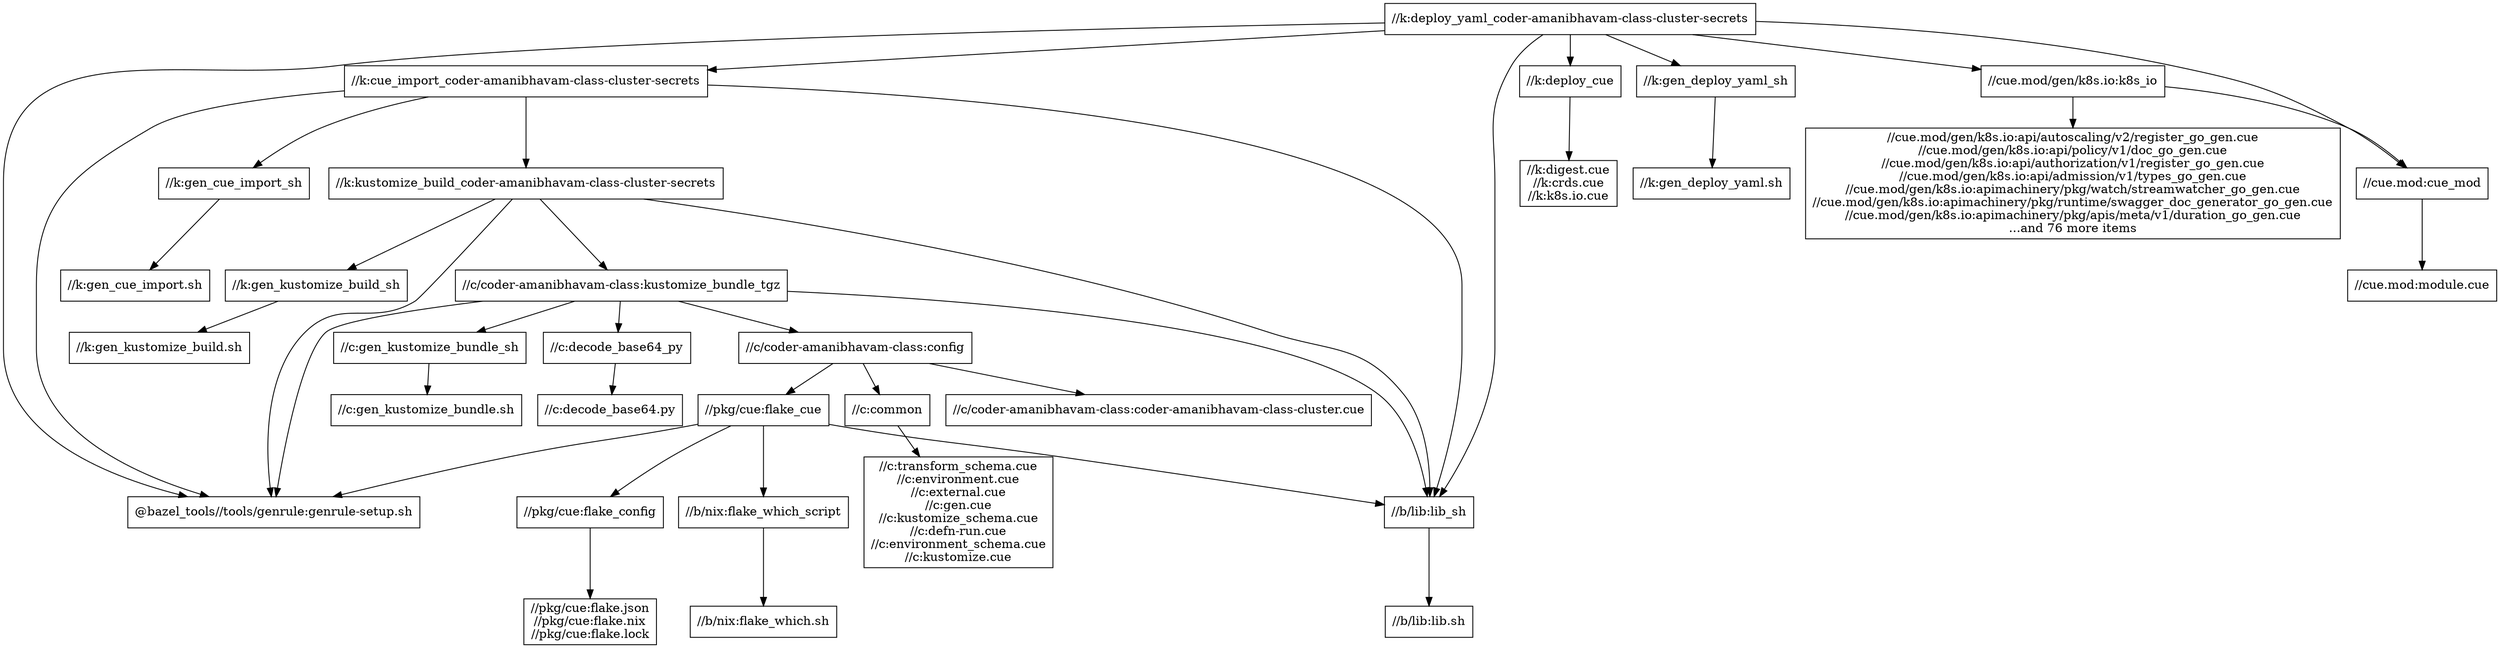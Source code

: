 digraph mygraph {
  node [shape=box];
  "//k:deploy_yaml_coder-amanibhavam-class-cluster-secrets"
  "//k:deploy_yaml_coder-amanibhavam-class-cluster-secrets" -> "//k:cue_import_coder-amanibhavam-class-cluster-secrets"
  "//k:deploy_yaml_coder-amanibhavam-class-cluster-secrets" -> "//k:deploy_cue"
  "//k:deploy_yaml_coder-amanibhavam-class-cluster-secrets" -> "//k:gen_deploy_yaml_sh"
  "//k:deploy_yaml_coder-amanibhavam-class-cluster-secrets" -> "//cue.mod:cue_mod"
  "//k:deploy_yaml_coder-amanibhavam-class-cluster-secrets" -> "//cue.mod/gen/k8s.io:k8s_io"
  "//k:deploy_yaml_coder-amanibhavam-class-cluster-secrets" -> "//b/lib:lib_sh"
  "//k:deploy_yaml_coder-amanibhavam-class-cluster-secrets" -> "@bazel_tools//tools/genrule:genrule-setup.sh"
  "//k:gen_deploy_yaml_sh"
  "//k:gen_deploy_yaml_sh" -> "//k:gen_deploy_yaml.sh"
  "//cue.mod/gen/k8s.io:k8s_io"
  "//cue.mod/gen/k8s.io:k8s_io" -> "//cue.mod/gen/k8s.io:api/autoscaling/v2/register_go_gen.cue\n//cue.mod/gen/k8s.io:api/policy/v1/doc_go_gen.cue\n//cue.mod/gen/k8s.io:api/authorization/v1/register_go_gen.cue\n//cue.mod/gen/k8s.io:api/admission/v1/types_go_gen.cue\n//cue.mod/gen/k8s.io:apimachinery/pkg/watch/streamwatcher_go_gen.cue\n//cue.mod/gen/k8s.io:apimachinery/pkg/runtime/swagger_doc_generator_go_gen.cue\n//cue.mod/gen/k8s.io:apimachinery/pkg/apis/meta/v1/duration_go_gen.cue\n...and 76 more items"
  "//cue.mod/gen/k8s.io:k8s_io" -> "//cue.mod:cue_mod"
  "//k:deploy_cue"
  "//k:deploy_cue" -> "//k:digest.cue\n//k:crds.cue\n//k:k8s.io.cue"
  "//k:digest.cue\n//k:crds.cue\n//k:k8s.io.cue"
  "//k:gen_deploy_yaml.sh"
  "//k:cue_import_coder-amanibhavam-class-cluster-secrets"
  "//k:cue_import_coder-amanibhavam-class-cluster-secrets" -> "//k:kustomize_build_coder-amanibhavam-class-cluster-secrets"
  "//k:cue_import_coder-amanibhavam-class-cluster-secrets" -> "//k:gen_cue_import_sh"
  "//k:cue_import_coder-amanibhavam-class-cluster-secrets" -> "//b/lib:lib_sh"
  "//k:cue_import_coder-amanibhavam-class-cluster-secrets" -> "@bazel_tools//tools/genrule:genrule-setup.sh"
  "//k:kustomize_build_coder-amanibhavam-class-cluster-secrets"
  "//k:kustomize_build_coder-amanibhavam-class-cluster-secrets" -> "//k:gen_kustomize_build_sh"
  "//k:kustomize_build_coder-amanibhavam-class-cluster-secrets" -> "//c/coder-amanibhavam-class:kustomize_bundle_tgz"
  "//k:kustomize_build_coder-amanibhavam-class-cluster-secrets" -> "//b/lib:lib_sh"
  "//k:kustomize_build_coder-amanibhavam-class-cluster-secrets" -> "@bazel_tools//tools/genrule:genrule-setup.sh"
  "//c/coder-amanibhavam-class:kustomize_bundle_tgz"
  "//c/coder-amanibhavam-class:kustomize_bundle_tgz" -> "//c/coder-amanibhavam-class:config"
  "//c/coder-amanibhavam-class:kustomize_bundle_tgz" -> "@bazel_tools//tools/genrule:genrule-setup.sh"
  "//c/coder-amanibhavam-class:kustomize_bundle_tgz" -> "//c:gen_kustomize_bundle_sh"
  "//c/coder-amanibhavam-class:kustomize_bundle_tgz" -> "//c:decode_base64_py"
  "//c/coder-amanibhavam-class:kustomize_bundle_tgz" -> "//b/lib:lib_sh"
  "//c:decode_base64_py"
  "//c:decode_base64_py" -> "//c:decode_base64.py"
  "//c:decode_base64.py"
  "//c:gen_kustomize_bundle_sh"
  "//c:gen_kustomize_bundle_sh" -> "//c:gen_kustomize_bundle.sh"
  "//c:gen_kustomize_bundle.sh"
  "//cue.mod/gen/k8s.io:api/autoscaling/v2/register_go_gen.cue\n//cue.mod/gen/k8s.io:api/policy/v1/doc_go_gen.cue\n//cue.mod/gen/k8s.io:api/authorization/v1/register_go_gen.cue\n//cue.mod/gen/k8s.io:api/admission/v1/types_go_gen.cue\n//cue.mod/gen/k8s.io:apimachinery/pkg/watch/streamwatcher_go_gen.cue\n//cue.mod/gen/k8s.io:apimachinery/pkg/runtime/swagger_doc_generator_go_gen.cue\n//cue.mod/gen/k8s.io:apimachinery/pkg/apis/meta/v1/duration_go_gen.cue\n...and 76 more items"
  "//k:gen_kustomize_build_sh"
  "//k:gen_kustomize_build_sh" -> "//k:gen_kustomize_build.sh"
  "//k:gen_kustomize_build.sh"
  "//cue.mod:cue_mod"
  "//cue.mod:cue_mod" -> "//cue.mod:module.cue"
  "//cue.mod:module.cue"
  "//c/coder-amanibhavam-class:config"
  "//c/coder-amanibhavam-class:config" -> "//pkg/cue:flake_cue"
  "//c/coder-amanibhavam-class:config" -> "//c/coder-amanibhavam-class:coder-amanibhavam-class-cluster.cue"
  "//c/coder-amanibhavam-class:config" -> "//c:common"
  "//c:common"
  "//c:common" -> "//c:transform_schema.cue\n//c:environment.cue\n//c:external.cue\n//c:gen.cue\n//c:kustomize_schema.cue\n//c:defn-run.cue\n//c:environment_schema.cue\n//c:kustomize.cue"
  "//c:transform_schema.cue\n//c:environment.cue\n//c:external.cue\n//c:gen.cue\n//c:kustomize_schema.cue\n//c:defn-run.cue\n//c:environment_schema.cue\n//c:kustomize.cue"
  "//c/coder-amanibhavam-class:coder-amanibhavam-class-cluster.cue"
  "//pkg/cue:flake_cue"
  "//pkg/cue:flake_cue" -> "//pkg/cue:flake_config"
  "//pkg/cue:flake_cue" -> "@bazel_tools//tools/genrule:genrule-setup.sh"
  "//pkg/cue:flake_cue" -> "//b/lib:lib_sh"
  "//pkg/cue:flake_cue" -> "//b/nix:flake_which_script"
  "//b/nix:flake_which_script"
  "//b/nix:flake_which_script" -> "//b/nix:flake_which.sh"
  "//b/nix:flake_which.sh"
  "//b/lib:lib_sh"
  "//b/lib:lib_sh" -> "//b/lib:lib.sh"
  "//b/lib:lib.sh"
  "@bazel_tools//tools/genrule:genrule-setup.sh"
  "//pkg/cue:flake_config"
  "//pkg/cue:flake_config" -> "//pkg/cue:flake.json\n//pkg/cue:flake.nix\n//pkg/cue:flake.lock"
  "//pkg/cue:flake.json\n//pkg/cue:flake.nix\n//pkg/cue:flake.lock"
  "//k:gen_cue_import_sh"
  "//k:gen_cue_import_sh" -> "//k:gen_cue_import.sh"
  "//k:gen_cue_import.sh"
}
